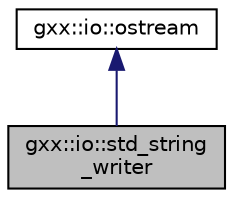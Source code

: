 digraph "gxx::io::std_string_writer"
{
  edge [fontname="Helvetica",fontsize="10",labelfontname="Helvetica",labelfontsize="10"];
  node [fontname="Helvetica",fontsize="10",shape=record];
  Node1 [label="gxx::io::std_string\l_writer",height=0.2,width=0.4,color="black", fillcolor="grey75", style="filled", fontcolor="black"];
  Node2 -> Node1 [dir="back",color="midnightblue",fontsize="10",style="solid"];
  Node2 [label="gxx::io::ostream",height=0.2,width=0.4,color="black", fillcolor="white", style="filled",URL="$classgxx_1_1io_1_1ostream.html"];
}
